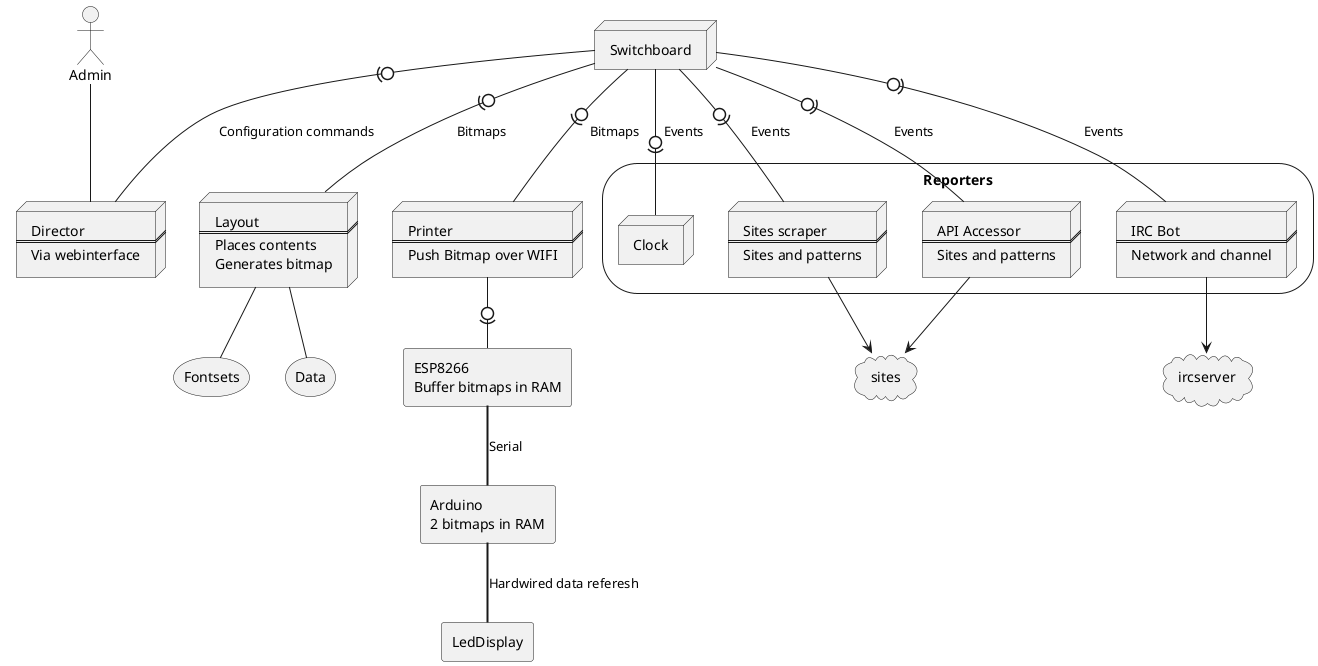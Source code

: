 @startuml
actor Admin
agent Esp8266 [
ESP8266
Buffer bitmaps in RAM
]
agent Arduino [
Arduino
2 bitmaps in RAM
]
agent LedDisplay
node Director[
Director
===
Via webinterface
]
node Switchboard
storage Reporters {
node Clock
node Webscraper [
Sites scraper
===
Sites and patterns
]
node APIAccessor [
API Accessor
===
Sites and patterns
]
node IRCBot [
IRC Bot
===
Network and channel
]
}
node Layout [
Layout
===
Places contents
Generates bitmap
]
storage Fontsets
storage Data
node Printer [
Printer
===
Push Bitmap over WIFI
]
Admin -- Director
cloud sites
cloud ircserver
Layout -- Data
Layout -- Fontsets
Switchboard -0)- Director : Configuration commands
Switchboard -0)- Printer : Bitmaps
Switchboard -0)- IRCBot : Events
Switchboard -0)- Webscraper : Events
Switchboard -0)- APIAccessor : Events
Switchboard -0)- Clock : Events
Switchboard -0)-  Layout : Bitmaps
Printer -0)- Esp8266
Webscraper --> sites
APIAccessor --> sites
IRCBot --> ircserver
Esp8266 == Arduino: Serial
Arduino == LedDisplay: Hardwired data referesh
@enduml